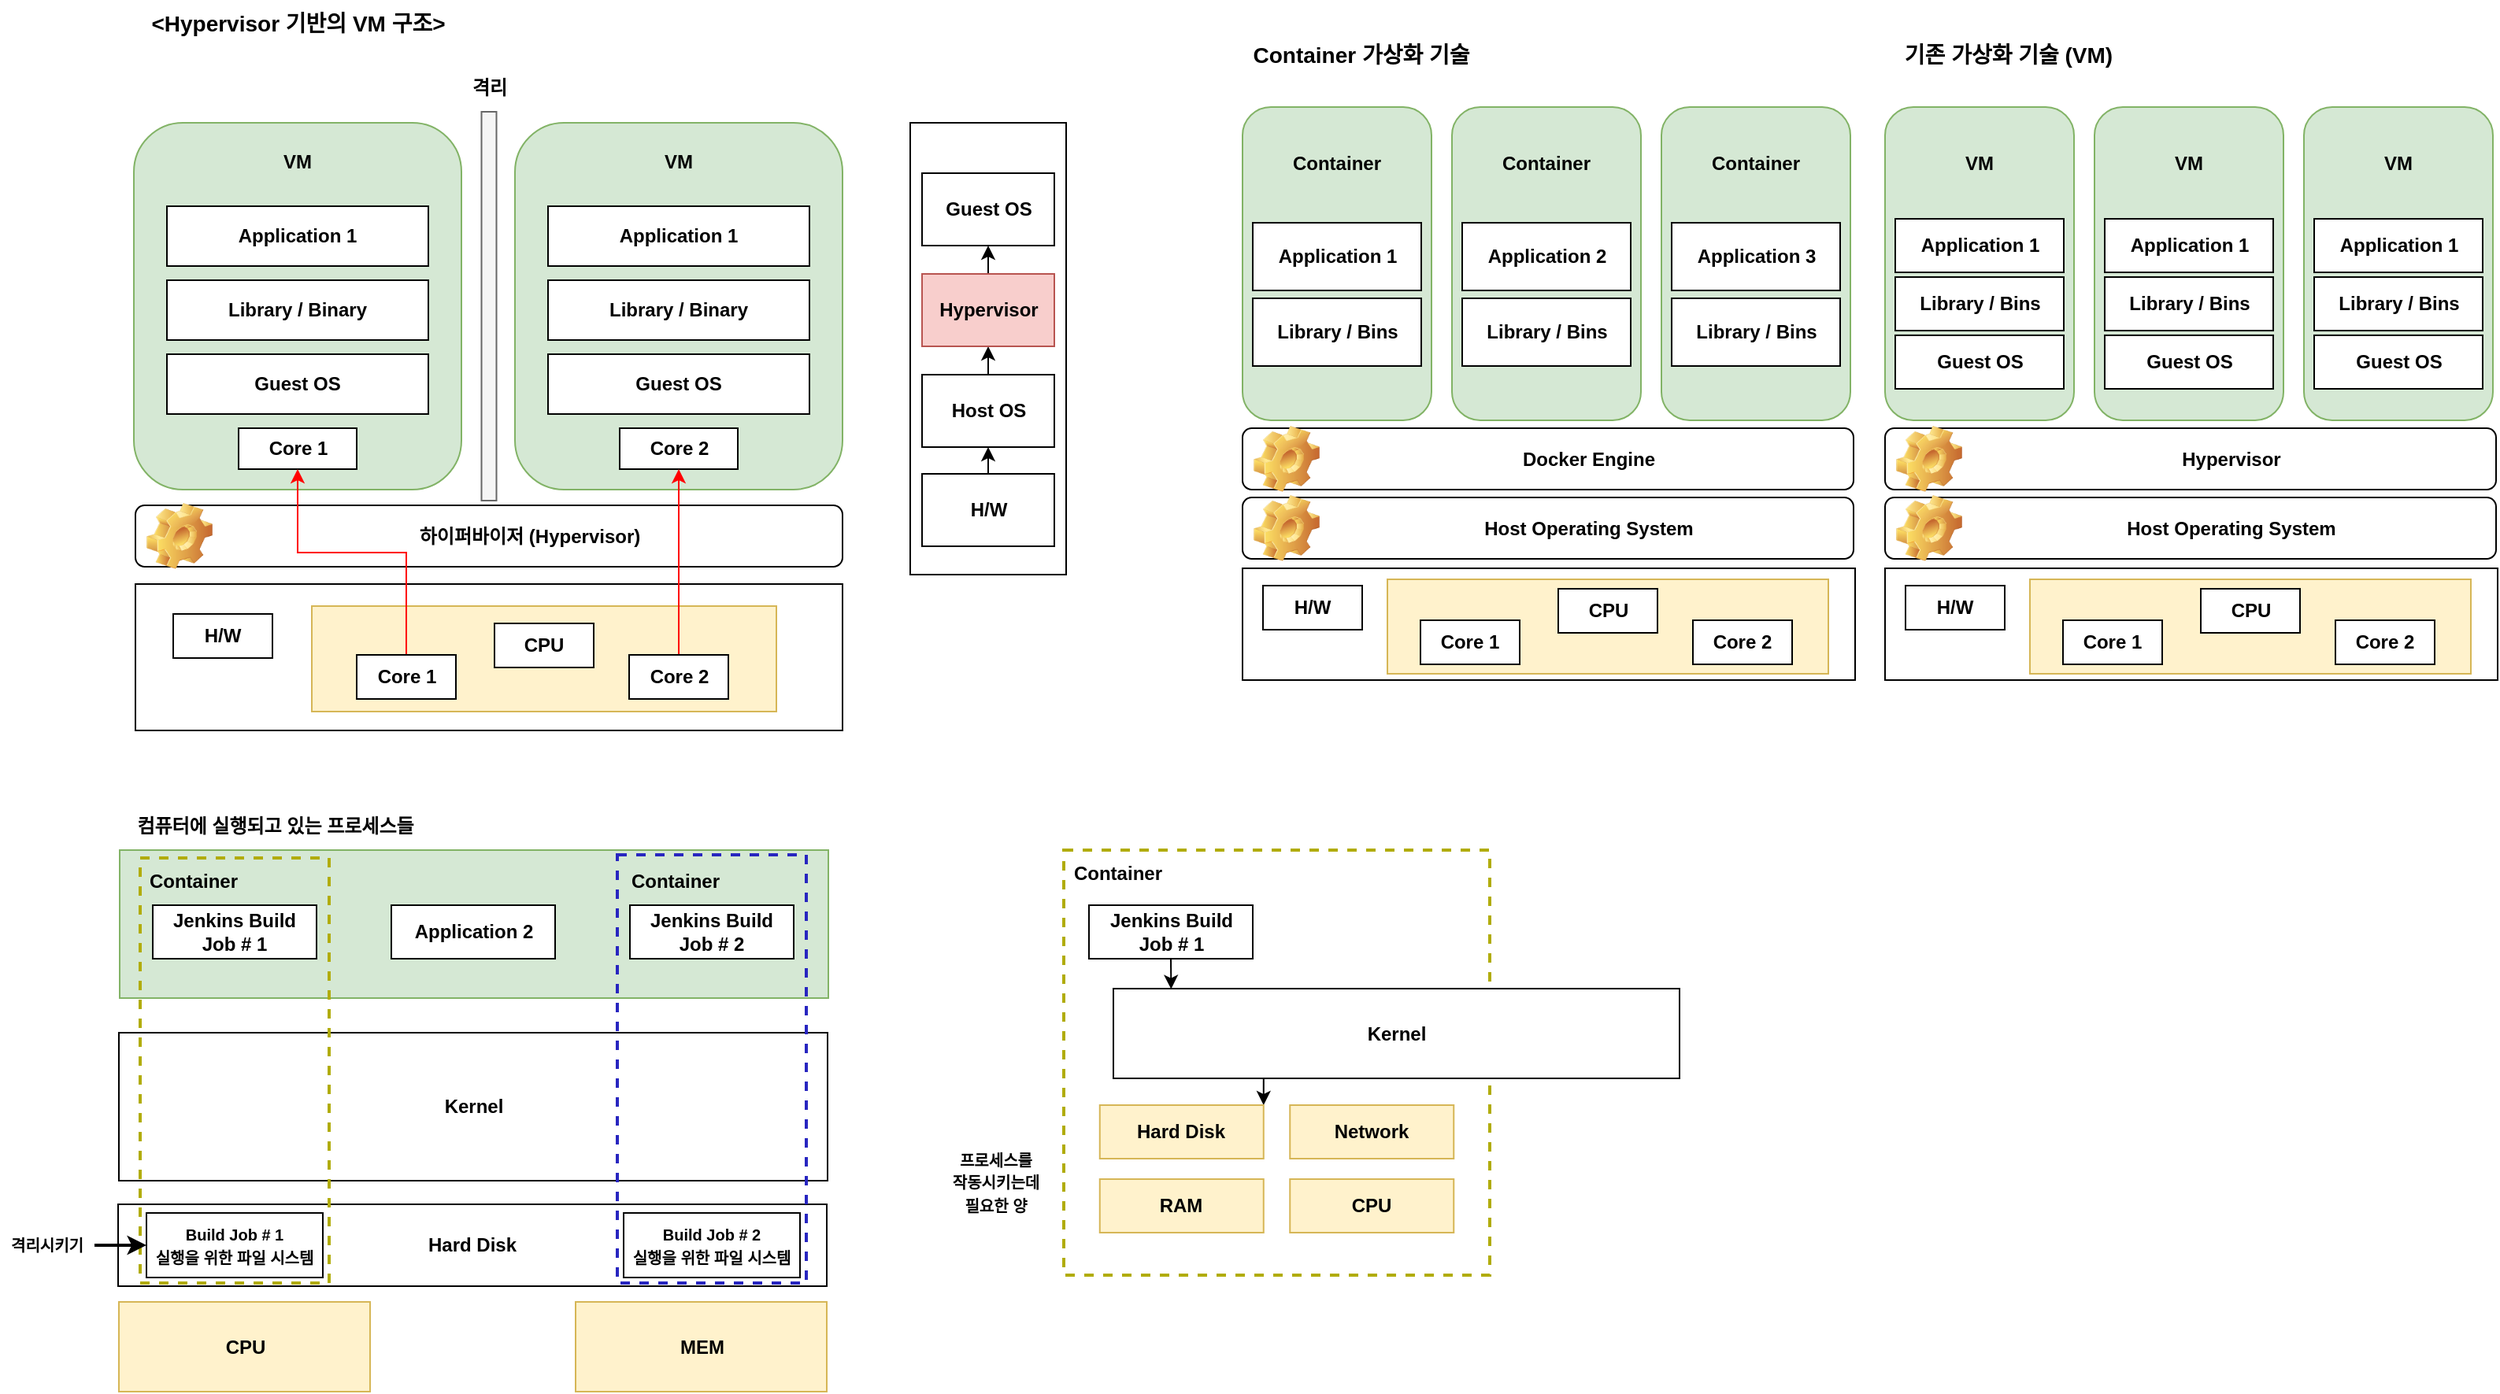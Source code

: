 <mxfile version="21.3.0" type="github" pages="5">
  <diagram name="페이지-1" id="b9hPvHxMqKQLV7_Slofh">
    <mxGraphModel dx="964" dy="634" grid="0" gridSize="10" guides="1" tooltips="1" connect="1" arrows="1" fold="1" page="1" pageScale="1" pageWidth="100000" pageHeight="20000" math="0" shadow="0">
      <root>
        <mxCell id="0" />
        <mxCell id="1" parent="0" />
        <mxCell id="9ESVD-fRmzv4yYBRUQVf-143" value="&lt;b&gt;Hard Disk&lt;/b&gt;" style="rounded=0;whiteSpace=wrap;html=1;" parent="1" vertex="1">
          <mxGeometry x="99" y="867" width="450" height="52" as="geometry" />
        </mxCell>
        <mxCell id="9ESVD-fRmzv4yYBRUQVf-142" value="&lt;b&gt;Kernel&lt;/b&gt;" style="rounded=0;whiteSpace=wrap;html=1;" parent="1" vertex="1">
          <mxGeometry x="99.5" y="758" width="450" height="94" as="geometry" />
        </mxCell>
        <mxCell id="9ESVD-fRmzv4yYBRUQVf-131" value="" style="rounded=0;whiteSpace=wrap;html=1;fillColor=#d5e8d4;strokeColor=#82b366;" parent="1" vertex="1">
          <mxGeometry x="100" y="642" width="450" height="94" as="geometry" />
        </mxCell>
        <mxCell id="9ESVD-fRmzv4yYBRUQVf-135" value="" style="rounded=0;whiteSpace=wrap;html=1;dashed=1;strokeColor=#b1ac0b;fillColor=none;strokeWidth=2;" parent="1" vertex="1">
          <mxGeometry x="113" y="647" width="120" height="270" as="geometry" />
        </mxCell>
        <mxCell id="9ESVD-fRmzv4yYBRUQVf-132" value="&lt;b&gt;컴퓨터에 실행되고 있는 프로세스들&lt;/b&gt;" style="text;html=1;strokeColor=none;fillColor=none;align=center;verticalAlign=middle;whiteSpace=wrap;rounded=0;" parent="1" vertex="1">
          <mxGeometry x="100" y="612" width="198" height="30" as="geometry" />
        </mxCell>
        <mxCell id="9ESVD-fRmzv4yYBRUQVf-133" value="&lt;b&gt;Container&lt;/b&gt;" style="text;html=1;strokeColor=none;fillColor=none;align=center;verticalAlign=middle;whiteSpace=wrap;rounded=0;" parent="1" vertex="1">
          <mxGeometry x="117" y="647" width="60" height="30" as="geometry" />
        </mxCell>
        <mxCell id="9ESVD-fRmzv4yYBRUQVf-137" value="&lt;b&gt;Jenkins Build Job # 1&lt;/b&gt;" style="rounded=0;whiteSpace=wrap;html=1;" parent="1" vertex="1">
          <mxGeometry x="121" y="677" width="104" height="34" as="geometry" />
        </mxCell>
        <mxCell id="9ESVD-fRmzv4yYBRUQVf-138" value="&lt;b&gt;Application 2&lt;/b&gt;" style="rounded=0;whiteSpace=wrap;html=1;" parent="1" vertex="1">
          <mxGeometry x="272.5" y="677" width="104" height="34" as="geometry" />
        </mxCell>
        <mxCell id="9ESVD-fRmzv4yYBRUQVf-139" value="&lt;b&gt;Jenkins Build Job # 2&lt;/b&gt;" style="rounded=0;whiteSpace=wrap;html=1;" parent="1" vertex="1">
          <mxGeometry x="424" y="677" width="104" height="34" as="geometry" />
        </mxCell>
        <mxCell id="9ESVD-fRmzv4yYBRUQVf-141" value="&lt;b&gt;Container&lt;/b&gt;" style="text;html=1;strokeColor=none;fillColor=none;align=center;verticalAlign=middle;whiteSpace=wrap;rounded=0;" parent="1" vertex="1">
          <mxGeometry x="422.5" y="647" width="60" height="30" as="geometry" />
        </mxCell>
        <mxCell id="9ESVD-fRmzv4yYBRUQVf-144" value="&lt;font style=&quot;font-size: 10px;&quot;&gt;&lt;b&gt;Build Job # 1 &lt;br&gt;실행을 위한 파일 시스템&lt;/b&gt;&lt;/font&gt;" style="rounded=0;whiteSpace=wrap;html=1;" parent="1" vertex="1">
          <mxGeometry x="117" y="872.5" width="112" height="41" as="geometry" />
        </mxCell>
        <mxCell id="9ESVD-fRmzv4yYBRUQVf-145" value="&lt;font style=&quot;font-size: 10px;&quot;&gt;&lt;b&gt;Build Job # 2&lt;br&gt;실행을 위한 파일 시스템&lt;/b&gt;&lt;/font&gt;" style="rounded=0;whiteSpace=wrap;html=1;" parent="1" vertex="1">
          <mxGeometry x="420" y="872.5" width="112" height="41" as="geometry" />
        </mxCell>
        <mxCell id="9ESVD-fRmzv4yYBRUQVf-146" value="&lt;b&gt;CPU&lt;/b&gt;" style="rounded=0;whiteSpace=wrap;html=1;fillColor=#fff2cc;strokeColor=#d6b656;" parent="1" vertex="1">
          <mxGeometry x="99.5" y="929" width="159.5" height="57" as="geometry" />
        </mxCell>
        <mxCell id="9ESVD-fRmzv4yYBRUQVf-147" value="&lt;b&gt;MEM&lt;/b&gt;" style="rounded=0;whiteSpace=wrap;html=1;fillColor=#fff2cc;strokeColor=#d6b656;" parent="1" vertex="1">
          <mxGeometry x="389.5" y="929" width="159.5" height="57" as="geometry" />
        </mxCell>
        <mxCell id="9ESVD-fRmzv4yYBRUQVf-148" value="" style="endArrow=classic;html=1;rounded=0;entryX=0;entryY=0.5;entryDx=0;entryDy=0;exitX=1;exitY=0.5;exitDx=0;exitDy=0;strokeWidth=2;" parent="1" source="9ESVD-fRmzv4yYBRUQVf-149" target="9ESVD-fRmzv4yYBRUQVf-144" edge="1">
          <mxGeometry width="50" height="50" relative="1" as="geometry">
            <mxPoint x="80" y="893" as="sourcePoint" />
            <mxPoint x="99" y="867" as="targetPoint" />
          </mxGeometry>
        </mxCell>
        <mxCell id="9ESVD-fRmzv4yYBRUQVf-149" value="&lt;font style=&quot;font-size: 10px;&quot;&gt;&lt;b&gt;격리시키기&lt;/b&gt;&lt;/font&gt;" style="text;html=1;strokeColor=none;fillColor=none;align=center;verticalAlign=middle;whiteSpace=wrap;rounded=0;" parent="1" vertex="1">
          <mxGeometry x="24" y="878" width="60" height="30" as="geometry" />
        </mxCell>
        <mxCell id="9ESVD-fRmzv4yYBRUQVf-140" value="" style="rounded=0;whiteSpace=wrap;html=1;dashed=1;strokeColor=#2826c0;fillColor=none;strokeWidth=2;" parent="1" vertex="1">
          <mxGeometry x="416" y="645" width="120" height="272" as="geometry" />
        </mxCell>
        <mxCell id="9ESVD-fRmzv4yYBRUQVf-150" value="" style="rounded=1;whiteSpace=wrap;html=1;fillColor=#d5e8d4;strokeColor=#82b366;" parent="1" vertex="1">
          <mxGeometry x="813" y="170" width="120" height="199" as="geometry" />
        </mxCell>
        <mxCell id="9ESVD-fRmzv4yYBRUQVf-151" value="" style="rounded=1;whiteSpace=wrap;html=1;fillColor=#d5e8d4;strokeColor=#82b366;" parent="1" vertex="1">
          <mxGeometry x="946" y="170" width="120" height="199" as="geometry" />
        </mxCell>
        <mxCell id="9ESVD-fRmzv4yYBRUQVf-152" value="" style="rounded=1;whiteSpace=wrap;html=1;fillColor=#d5e8d4;strokeColor=#82b366;" parent="1" vertex="1">
          <mxGeometry x="1079" y="170" width="120" height="199" as="geometry" />
        </mxCell>
        <mxCell id="9ESVD-fRmzv4yYBRUQVf-153" value="Application 1" style="rounded=0;whiteSpace=wrap;html=1;fontStyle=1" parent="1" vertex="1">
          <mxGeometry x="819.5" y="243.5" width="107" height="43" as="geometry" />
        </mxCell>
        <mxCell id="9ESVD-fRmzv4yYBRUQVf-154" value="Library / Bins" style="rounded=0;whiteSpace=wrap;html=1;fontStyle=1" parent="1" vertex="1">
          <mxGeometry x="819.5" y="291.5" width="107" height="43" as="geometry" />
        </mxCell>
        <mxCell id="9ESVD-fRmzv4yYBRUQVf-155" value="Application 2" style="rounded=0;whiteSpace=wrap;html=1;fontStyle=1" parent="1" vertex="1">
          <mxGeometry x="952.5" y="243.5" width="107" height="43" as="geometry" />
        </mxCell>
        <mxCell id="9ESVD-fRmzv4yYBRUQVf-156" value="Library / Bins" style="rounded=0;whiteSpace=wrap;html=1;fontStyle=1" parent="1" vertex="1">
          <mxGeometry x="952.5" y="291.5" width="107" height="43" as="geometry" />
        </mxCell>
        <mxCell id="9ESVD-fRmzv4yYBRUQVf-157" value="Application 3" style="rounded=0;whiteSpace=wrap;html=1;fontStyle=1" parent="1" vertex="1">
          <mxGeometry x="1085.5" y="243.5" width="107" height="43" as="geometry" />
        </mxCell>
        <mxCell id="9ESVD-fRmzv4yYBRUQVf-158" value="Library / Bins" style="rounded=0;whiteSpace=wrap;html=1;fontStyle=1" parent="1" vertex="1">
          <mxGeometry x="1085.5" y="291.5" width="107" height="43" as="geometry" />
        </mxCell>
        <mxCell id="9ESVD-fRmzv4yYBRUQVf-159" value="Container" style="text;html=1;strokeColor=none;fillColor=none;align=center;verticalAlign=middle;whiteSpace=wrap;rounded=0;fontStyle=1" parent="1" vertex="1">
          <mxGeometry x="843" y="191" width="60" height="30" as="geometry" />
        </mxCell>
        <mxCell id="9ESVD-fRmzv4yYBRUQVf-160" value="Container" style="text;html=1;strokeColor=none;fillColor=none;align=center;verticalAlign=middle;whiteSpace=wrap;rounded=0;fontStyle=1" parent="1" vertex="1">
          <mxGeometry x="976" y="191" width="60" height="30" as="geometry" />
        </mxCell>
        <mxCell id="9ESVD-fRmzv4yYBRUQVf-161" value="Container" style="text;html=1;strokeColor=none;fillColor=none;align=center;verticalAlign=middle;whiteSpace=wrap;rounded=0;fontStyle=1" parent="1" vertex="1">
          <mxGeometry x="1109" y="191" width="60" height="30" as="geometry" />
        </mxCell>
        <mxCell id="9ESVD-fRmzv4yYBRUQVf-162" value="Docker Engine" style="label;whiteSpace=wrap;html=1;image=img/clipart/Gear_128x128.png;align=center;" parent="1" vertex="1">
          <mxGeometry x="813" y="374" width="388" height="39" as="geometry" />
        </mxCell>
        <mxCell id="9ESVD-fRmzv4yYBRUQVf-163" value="Host Operating System" style="label;whiteSpace=wrap;html=1;image=img/clipart/Gear_128x128.png;align=center;" parent="1" vertex="1">
          <mxGeometry x="813" y="418" width="388" height="39" as="geometry" />
        </mxCell>
        <mxCell id="9ESVD-fRmzv4yYBRUQVf-164" value="" style="rounded=0;whiteSpace=wrap;html=1;" parent="1" vertex="1">
          <mxGeometry x="813" y="463" width="389" height="71" as="geometry" />
        </mxCell>
        <mxCell id="9ESVD-fRmzv4yYBRUQVf-165" value="" style="rounded=0;whiteSpace=wrap;html=1;fillColor=#fff2cc;strokeColor=#d6b656;" parent="1" vertex="1">
          <mxGeometry x="905" y="470" width="280" height="60" as="geometry" />
        </mxCell>
        <mxCell id="9ESVD-fRmzv4yYBRUQVf-166" value="&lt;b&gt;H/W&lt;/b&gt;" style="rounded=0;whiteSpace=wrap;html=1;" parent="1" vertex="1">
          <mxGeometry x="826" y="474" width="63" height="28" as="geometry" />
        </mxCell>
        <mxCell id="9ESVD-fRmzv4yYBRUQVf-167" value="&lt;b&gt;Core 1&lt;/b&gt;" style="rounded=0;whiteSpace=wrap;html=1;" parent="1" vertex="1">
          <mxGeometry x="926" y="496" width="63" height="28" as="geometry" />
        </mxCell>
        <mxCell id="9ESVD-fRmzv4yYBRUQVf-168" value="&lt;b&gt;Core 2&lt;/b&gt;" style="rounded=0;whiteSpace=wrap;html=1;" parent="1" vertex="1">
          <mxGeometry x="1099" y="496" width="63" height="28" as="geometry" />
        </mxCell>
        <mxCell id="9ESVD-fRmzv4yYBRUQVf-169" value="&lt;b&gt;CPU&lt;/b&gt;" style="rounded=0;whiteSpace=wrap;html=1;" parent="1" vertex="1">
          <mxGeometry x="1013.5" y="476" width="63" height="28" as="geometry" />
        </mxCell>
        <mxCell id="9ESVD-fRmzv4yYBRUQVf-170" value="" style="rounded=1;whiteSpace=wrap;html=1;fillColor=#d5e8d4;strokeColor=#82b366;" parent="1" vertex="1">
          <mxGeometry x="1221" y="170" width="120" height="199" as="geometry" />
        </mxCell>
        <mxCell id="9ESVD-fRmzv4yYBRUQVf-171" value="" style="rounded=1;whiteSpace=wrap;html=1;fillColor=#d5e8d4;strokeColor=#82b366;" parent="1" vertex="1">
          <mxGeometry x="1354" y="170" width="120" height="199" as="geometry" />
        </mxCell>
        <mxCell id="9ESVD-fRmzv4yYBRUQVf-172" value="" style="rounded=1;whiteSpace=wrap;html=1;fillColor=#d5e8d4;strokeColor=#82b366;" parent="1" vertex="1">
          <mxGeometry x="1487" y="170" width="120" height="199" as="geometry" />
        </mxCell>
        <mxCell id="9ESVD-fRmzv4yYBRUQVf-173" value="Application 1" style="rounded=0;whiteSpace=wrap;html=1;fontStyle=1" parent="1" vertex="1">
          <mxGeometry x="1227.5" y="241" width="107" height="34" as="geometry" />
        </mxCell>
        <mxCell id="9ESVD-fRmzv4yYBRUQVf-174" value="VM" style="text;html=1;strokeColor=none;fillColor=none;align=center;verticalAlign=middle;whiteSpace=wrap;rounded=0;fontStyle=1" parent="1" vertex="1">
          <mxGeometry x="1251" y="191" width="60" height="30" as="geometry" />
        </mxCell>
        <mxCell id="9ESVD-fRmzv4yYBRUQVf-175" value="VM" style="text;html=1;strokeColor=none;fillColor=none;align=center;verticalAlign=middle;whiteSpace=wrap;rounded=0;fontStyle=1" parent="1" vertex="1">
          <mxGeometry x="1384" y="191" width="60" height="30" as="geometry" />
        </mxCell>
        <mxCell id="9ESVD-fRmzv4yYBRUQVf-176" value="VM" style="text;html=1;strokeColor=none;fillColor=none;align=center;verticalAlign=middle;whiteSpace=wrap;rounded=0;fontStyle=1" parent="1" vertex="1">
          <mxGeometry x="1517" y="191" width="60" height="30" as="geometry" />
        </mxCell>
        <mxCell id="9ESVD-fRmzv4yYBRUQVf-177" value="Hypervisor" style="label;whiteSpace=wrap;html=1;image=img/clipart/Gear_128x128.png;align=center;" parent="1" vertex="1">
          <mxGeometry x="1221" y="374" width="388" height="39" as="geometry" />
        </mxCell>
        <mxCell id="9ESVD-fRmzv4yYBRUQVf-178" value="Host Operating System" style="label;whiteSpace=wrap;html=1;image=img/clipart/Gear_128x128.png;align=center;" parent="1" vertex="1">
          <mxGeometry x="1221" y="418" width="388" height="39" as="geometry" />
        </mxCell>
        <mxCell id="9ESVD-fRmzv4yYBRUQVf-179" value="" style="rounded=0;whiteSpace=wrap;html=1;" parent="1" vertex="1">
          <mxGeometry x="1221" y="463" width="389" height="71" as="geometry" />
        </mxCell>
        <mxCell id="9ESVD-fRmzv4yYBRUQVf-180" value="" style="rounded=0;whiteSpace=wrap;html=1;fillColor=#fff2cc;strokeColor=#d6b656;" parent="1" vertex="1">
          <mxGeometry x="1313" y="470" width="280" height="60" as="geometry" />
        </mxCell>
        <mxCell id="9ESVD-fRmzv4yYBRUQVf-181" value="&lt;b&gt;H/W&lt;/b&gt;" style="rounded=0;whiteSpace=wrap;html=1;" parent="1" vertex="1">
          <mxGeometry x="1234" y="474" width="63" height="28" as="geometry" />
        </mxCell>
        <mxCell id="9ESVD-fRmzv4yYBRUQVf-182" value="&lt;b&gt;Core 1&lt;/b&gt;" style="rounded=0;whiteSpace=wrap;html=1;" parent="1" vertex="1">
          <mxGeometry x="1334" y="496" width="63" height="28" as="geometry" />
        </mxCell>
        <mxCell id="9ESVD-fRmzv4yYBRUQVf-183" value="&lt;b&gt;Core 2&lt;/b&gt;" style="rounded=0;whiteSpace=wrap;html=1;" parent="1" vertex="1">
          <mxGeometry x="1507" y="496" width="63" height="28" as="geometry" />
        </mxCell>
        <mxCell id="9ESVD-fRmzv4yYBRUQVf-184" value="&lt;b&gt;CPU&lt;/b&gt;" style="rounded=0;whiteSpace=wrap;html=1;" parent="1" vertex="1">
          <mxGeometry x="1421.5" y="476" width="63" height="28" as="geometry" />
        </mxCell>
        <mxCell id="9ESVD-fRmzv4yYBRUQVf-185" value="Library / Bins" style="rounded=0;whiteSpace=wrap;html=1;fontStyle=1" parent="1" vertex="1">
          <mxGeometry x="1227.5" y="278" width="107" height="34" as="geometry" />
        </mxCell>
        <mxCell id="9ESVD-fRmzv4yYBRUQVf-186" value="Guest OS" style="rounded=0;whiteSpace=wrap;html=1;fontStyle=1" parent="1" vertex="1">
          <mxGeometry x="1227.5" y="315" width="107" height="34" as="geometry" />
        </mxCell>
        <mxCell id="9ESVD-fRmzv4yYBRUQVf-187" value="Application 1" style="rounded=0;whiteSpace=wrap;html=1;fontStyle=1" parent="1" vertex="1">
          <mxGeometry x="1360.5" y="241" width="107" height="34" as="geometry" />
        </mxCell>
        <mxCell id="9ESVD-fRmzv4yYBRUQVf-188" value="Library / Bins" style="rounded=0;whiteSpace=wrap;html=1;fontStyle=1" parent="1" vertex="1">
          <mxGeometry x="1360.5" y="278" width="107" height="34" as="geometry" />
        </mxCell>
        <mxCell id="9ESVD-fRmzv4yYBRUQVf-189" value="Guest OS" style="rounded=0;whiteSpace=wrap;html=1;fontStyle=1" parent="1" vertex="1">
          <mxGeometry x="1360.5" y="315" width="107" height="34" as="geometry" />
        </mxCell>
        <mxCell id="9ESVD-fRmzv4yYBRUQVf-190" value="Application 1" style="rounded=0;whiteSpace=wrap;html=1;fontStyle=1" parent="1" vertex="1">
          <mxGeometry x="1493.5" y="241" width="107" height="34" as="geometry" />
        </mxCell>
        <mxCell id="9ESVD-fRmzv4yYBRUQVf-191" value="Library / Bins" style="rounded=0;whiteSpace=wrap;html=1;fontStyle=1" parent="1" vertex="1">
          <mxGeometry x="1493.5" y="278" width="107" height="34" as="geometry" />
        </mxCell>
        <mxCell id="9ESVD-fRmzv4yYBRUQVf-192" value="Guest OS" style="rounded=0;whiteSpace=wrap;html=1;fontStyle=1" parent="1" vertex="1">
          <mxGeometry x="1493.5" y="315" width="107" height="34" as="geometry" />
        </mxCell>
        <mxCell id="9ESVD-fRmzv4yYBRUQVf-193" value="&lt;span style=&quot;font-size: 14px;&quot;&gt;&lt;b&gt;Container 가상화 기술&lt;/b&gt;&lt;/span&gt;" style="text;html=1;strokeColor=none;fillColor=none;align=center;verticalAlign=middle;whiteSpace=wrap;rounded=0;" parent="1" vertex="1">
          <mxGeometry x="758" y="122" width="260.5" height="30" as="geometry" />
        </mxCell>
        <mxCell id="9ESVD-fRmzv4yYBRUQVf-194" value="&lt;span style=&quot;font-size: 14px;&quot;&gt;&lt;b&gt;기존 가상화 기술 (VM)&lt;/b&gt;&lt;/span&gt;" style="text;html=1;strokeColor=none;fillColor=none;align=center;verticalAlign=middle;whiteSpace=wrap;rounded=0;" parent="1" vertex="1">
          <mxGeometry x="1169" y="122" width="260.5" height="30" as="geometry" />
        </mxCell>
        <mxCell id="9ESVD-fRmzv4yYBRUQVf-195" style="edgeStyle=orthogonalEdgeStyle;rounded=0;orthogonalLoop=1;jettySize=auto;html=1;exitX=0.5;exitY=1;exitDx=0;exitDy=0;fillColor=#d5e8d4;strokeColor=#82b366;" parent="1" source="9ESVD-fRmzv4yYBRUQVf-150" target="9ESVD-fRmzv4yYBRUQVf-150" edge="1">
          <mxGeometry relative="1" as="geometry" />
        </mxCell>
        <mxCell id="9ESVD-fRmzv4yYBRUQVf-196" value="" style="rounded=0;whiteSpace=wrap;html=1;" parent="1" vertex="1">
          <mxGeometry x="110" y="473" width="449" height="93" as="geometry" />
        </mxCell>
        <mxCell id="9ESVD-fRmzv4yYBRUQVf-197" value="" style="rounded=1;whiteSpace=wrap;html=1;fillColor=#d5e8d4;strokeColor=#82b366;" parent="1" vertex="1">
          <mxGeometry x="109" y="180" width="208" height="233" as="geometry" />
        </mxCell>
        <mxCell id="9ESVD-fRmzv4yYBRUQVf-198" value="&lt;b&gt;Application 1&lt;/b&gt;" style="rounded=0;whiteSpace=wrap;html=1;" parent="1" vertex="1">
          <mxGeometry x="130" y="233" width="166" height="38" as="geometry" />
        </mxCell>
        <mxCell id="9ESVD-fRmzv4yYBRUQVf-199" value="&lt;b&gt;Library / Binary&lt;/b&gt;" style="rounded=0;whiteSpace=wrap;html=1;" parent="1" vertex="1">
          <mxGeometry x="130" y="280" width="166" height="38" as="geometry" />
        </mxCell>
        <mxCell id="9ESVD-fRmzv4yYBRUQVf-200" value="&lt;b&gt;Guest OS&lt;/b&gt;" style="rounded=0;whiteSpace=wrap;html=1;" parent="1" vertex="1">
          <mxGeometry x="130" y="327" width="166" height="38" as="geometry" />
        </mxCell>
        <mxCell id="9ESVD-fRmzv4yYBRUQVf-201" value="&lt;b&gt;Core 1&lt;/b&gt;" style="rounded=0;whiteSpace=wrap;html=1;" parent="1" vertex="1">
          <mxGeometry x="175.5" y="374" width="75" height="26" as="geometry" />
        </mxCell>
        <mxCell id="9ESVD-fRmzv4yYBRUQVf-202" value="" style="rounded=1;whiteSpace=wrap;html=1;fillColor=#d5e8d4;strokeColor=#82b366;" parent="1" vertex="1">
          <mxGeometry x="351" y="180" width="208" height="233" as="geometry" />
        </mxCell>
        <mxCell id="9ESVD-fRmzv4yYBRUQVf-203" value="&lt;b&gt;Application 1&lt;/b&gt;" style="rounded=0;whiteSpace=wrap;html=1;" parent="1" vertex="1">
          <mxGeometry x="372" y="233" width="166" height="38" as="geometry" />
        </mxCell>
        <mxCell id="9ESVD-fRmzv4yYBRUQVf-204" value="&lt;b&gt;Library / Binary&lt;/b&gt;" style="rounded=0;whiteSpace=wrap;html=1;" parent="1" vertex="1">
          <mxGeometry x="372" y="280" width="166" height="38" as="geometry" />
        </mxCell>
        <mxCell id="9ESVD-fRmzv4yYBRUQVf-205" value="&lt;b&gt;Guest OS&lt;/b&gt;" style="rounded=0;whiteSpace=wrap;html=1;" parent="1" vertex="1">
          <mxGeometry x="372" y="327" width="166" height="38" as="geometry" />
        </mxCell>
        <mxCell id="9ESVD-fRmzv4yYBRUQVf-206" value="&lt;b&gt;Core 2&lt;/b&gt;" style="rounded=0;whiteSpace=wrap;html=1;" parent="1" vertex="1">
          <mxGeometry x="417.5" y="374" width="75" height="26" as="geometry" />
        </mxCell>
        <mxCell id="9ESVD-fRmzv4yYBRUQVf-207" value="&lt;b&gt;VM&lt;/b&gt;" style="text;html=1;strokeColor=none;fillColor=none;align=center;verticalAlign=middle;whiteSpace=wrap;rounded=0;" parent="1" vertex="1">
          <mxGeometry x="183" y="190" width="60" height="30" as="geometry" />
        </mxCell>
        <mxCell id="9ESVD-fRmzv4yYBRUQVf-208" value="&lt;b&gt;VM&lt;/b&gt;" style="text;html=1;strokeColor=none;fillColor=none;align=center;verticalAlign=middle;whiteSpace=wrap;rounded=0;" parent="1" vertex="1">
          <mxGeometry x="425" y="190" width="60" height="30" as="geometry" />
        </mxCell>
        <mxCell id="9ESVD-fRmzv4yYBRUQVf-209" value="하이퍼바이저 (Hypervisor)" style="label;whiteSpace=wrap;html=1;image=img/clipart/Gear_128x128.png;align=center;" parent="1" vertex="1">
          <mxGeometry x="110" y="423" width="449" height="39" as="geometry" />
        </mxCell>
        <mxCell id="9ESVD-fRmzv4yYBRUQVf-210" value="" style="rounded=0;whiteSpace=wrap;html=1;fillColor=#fff2cc;strokeColor=#d6b656;" parent="1" vertex="1">
          <mxGeometry x="222" y="487" width="295" height="67" as="geometry" />
        </mxCell>
        <mxCell id="9ESVD-fRmzv4yYBRUQVf-211" value="" style="rounded=0;whiteSpace=wrap;html=1;fillColor=#f5f5f5;fontColor=#333333;strokeColor=#666666;" parent="1" vertex="1">
          <mxGeometry x="329.75" y="173" width="9.5" height="247" as="geometry" />
        </mxCell>
        <mxCell id="9ESVD-fRmzv4yYBRUQVf-212" value="&lt;b&gt;H/W&lt;/b&gt;" style="rounded=0;whiteSpace=wrap;html=1;" parent="1" vertex="1">
          <mxGeometry x="134" y="492" width="63" height="28" as="geometry" />
        </mxCell>
        <mxCell id="9ESVD-fRmzv4yYBRUQVf-213" style="edgeStyle=orthogonalEdgeStyle;rounded=0;orthogonalLoop=1;jettySize=auto;html=1;exitX=0.5;exitY=0;exitDx=0;exitDy=0;entryX=0.5;entryY=1;entryDx=0;entryDy=0;strokeColor=#ff0000;" parent="1" source="9ESVD-fRmzv4yYBRUQVf-214" target="9ESVD-fRmzv4yYBRUQVf-201" edge="1">
          <mxGeometry relative="1" as="geometry">
            <Array as="points">
              <mxPoint x="282" y="453" />
              <mxPoint x="213" y="453" />
            </Array>
          </mxGeometry>
        </mxCell>
        <mxCell id="9ESVD-fRmzv4yYBRUQVf-214" value="&lt;b&gt;Core 1&lt;/b&gt;" style="rounded=0;whiteSpace=wrap;html=1;" parent="1" vertex="1">
          <mxGeometry x="250.5" y="518" width="63" height="28" as="geometry" />
        </mxCell>
        <mxCell id="9ESVD-fRmzv4yYBRUQVf-215" style="edgeStyle=orthogonalEdgeStyle;rounded=0;orthogonalLoop=1;jettySize=auto;html=1;exitX=0.5;exitY=0;exitDx=0;exitDy=0;entryX=0.5;entryY=1;entryDx=0;entryDy=0;strokeColor=#ff0000;" parent="1" source="9ESVD-fRmzv4yYBRUQVf-216" target="9ESVD-fRmzv4yYBRUQVf-206" edge="1">
          <mxGeometry relative="1" as="geometry" />
        </mxCell>
        <mxCell id="9ESVD-fRmzv4yYBRUQVf-216" value="&lt;b&gt;Core 2&lt;/b&gt;" style="rounded=0;whiteSpace=wrap;html=1;" parent="1" vertex="1">
          <mxGeometry x="423.5" y="518" width="63" height="28" as="geometry" />
        </mxCell>
        <mxCell id="9ESVD-fRmzv4yYBRUQVf-217" value="&lt;b&gt;CPU&lt;/b&gt;" style="rounded=0;whiteSpace=wrap;html=1;" parent="1" vertex="1">
          <mxGeometry x="338" y="498" width="63" height="28" as="geometry" />
        </mxCell>
        <mxCell id="9ESVD-fRmzv4yYBRUQVf-218" value="&lt;b&gt;격리&lt;/b&gt;" style="text;html=1;strokeColor=none;fillColor=none;align=center;verticalAlign=middle;whiteSpace=wrap;rounded=0;" parent="1" vertex="1">
          <mxGeometry x="304.5" y="143" width="60" height="30" as="geometry" />
        </mxCell>
        <mxCell id="9ESVD-fRmzv4yYBRUQVf-219" value="&lt;b&gt;&lt;font style=&quot;font-size: 14px;&quot;&gt;&amp;lt;Hypervisor 기반의 VM 구조&amp;gt;&lt;/font&gt;&lt;/b&gt;" style="text;html=1;strokeColor=none;fillColor=none;align=center;verticalAlign=middle;whiteSpace=wrap;rounded=0;" parent="1" vertex="1">
          <mxGeometry x="82.75" y="102" width="260.5" height="30" as="geometry" />
        </mxCell>
        <mxCell id="9ESVD-fRmzv4yYBRUQVf-220" value="" style="rounded=0;whiteSpace=wrap;html=1;" parent="1" vertex="1">
          <mxGeometry x="602" y="180" width="99" height="287" as="geometry" />
        </mxCell>
        <mxCell id="9ESVD-fRmzv4yYBRUQVf-221" style="edgeStyle=orthogonalEdgeStyle;rounded=0;orthogonalLoop=1;jettySize=auto;html=1;exitX=0.5;exitY=0;exitDx=0;exitDy=0;entryX=0.5;entryY=1;entryDx=0;entryDy=0;" parent="1" source="9ESVD-fRmzv4yYBRUQVf-222" target="9ESVD-fRmzv4yYBRUQVf-224" edge="1">
          <mxGeometry relative="1" as="geometry" />
        </mxCell>
        <mxCell id="9ESVD-fRmzv4yYBRUQVf-222" value="&lt;b&gt;H/W&lt;/b&gt;" style="rounded=0;whiteSpace=wrap;html=1;" parent="1" vertex="1">
          <mxGeometry x="609.5" y="403" width="84" height="46" as="geometry" />
        </mxCell>
        <mxCell id="9ESVD-fRmzv4yYBRUQVf-223" style="edgeStyle=orthogonalEdgeStyle;rounded=0;orthogonalLoop=1;jettySize=auto;html=1;exitX=0.5;exitY=0;exitDx=0;exitDy=0;entryX=0.5;entryY=1;entryDx=0;entryDy=0;" parent="1" source="9ESVD-fRmzv4yYBRUQVf-224" target="9ESVD-fRmzv4yYBRUQVf-226" edge="1">
          <mxGeometry relative="1" as="geometry" />
        </mxCell>
        <mxCell id="9ESVD-fRmzv4yYBRUQVf-224" value="&lt;b&gt;Host OS&lt;/b&gt;" style="rounded=0;whiteSpace=wrap;html=1;" parent="1" vertex="1">
          <mxGeometry x="609.5" y="340" width="84" height="46" as="geometry" />
        </mxCell>
        <mxCell id="9ESVD-fRmzv4yYBRUQVf-225" style="edgeStyle=orthogonalEdgeStyle;rounded=0;orthogonalLoop=1;jettySize=auto;html=1;exitX=0.5;exitY=0;exitDx=0;exitDy=0;entryX=0.5;entryY=1;entryDx=0;entryDy=0;" parent="1" source="9ESVD-fRmzv4yYBRUQVf-226" target="9ESVD-fRmzv4yYBRUQVf-227" edge="1">
          <mxGeometry relative="1" as="geometry" />
        </mxCell>
        <mxCell id="9ESVD-fRmzv4yYBRUQVf-226" value="&lt;b&gt;Hypervisor&lt;/b&gt;" style="rounded=0;whiteSpace=wrap;html=1;fillColor=#f8cecc;strokeColor=#b85450;" parent="1" vertex="1">
          <mxGeometry x="609.5" y="276" width="84" height="46" as="geometry" />
        </mxCell>
        <mxCell id="9ESVD-fRmzv4yYBRUQVf-227" value="&lt;b&gt;Guest OS&lt;/b&gt;" style="rounded=0;whiteSpace=wrap;html=1;" parent="1" vertex="1">
          <mxGeometry x="609.5" y="212" width="84" height="46" as="geometry" />
        </mxCell>
        <mxCell id="9ESVD-fRmzv4yYBRUQVf-229" value="" style="rounded=0;whiteSpace=wrap;html=1;dashed=1;strokeColor=#b1ac0b;fillColor=none;strokeWidth=2;" parent="1" vertex="1">
          <mxGeometry x="699.5" y="642" width="270.5" height="270" as="geometry" />
        </mxCell>
        <mxCell id="9ESVD-fRmzv4yYBRUQVf-230" value="&lt;b&gt;Container&lt;/b&gt;" style="text;html=1;strokeColor=none;fillColor=none;align=center;verticalAlign=middle;whiteSpace=wrap;rounded=0;" parent="1" vertex="1">
          <mxGeometry x="703.5" y="642" width="60" height="30" as="geometry" />
        </mxCell>
        <mxCell id="9ESVD-fRmzv4yYBRUQVf-233" style="edgeStyle=orthogonalEdgeStyle;rounded=0;orthogonalLoop=1;jettySize=auto;html=1;exitX=0.5;exitY=1;exitDx=0;exitDy=0;entryX=0.102;entryY=0.005;entryDx=0;entryDy=0;entryPerimeter=0;" parent="1" source="9ESVD-fRmzv4yYBRUQVf-231" target="9ESVD-fRmzv4yYBRUQVf-232" edge="1">
          <mxGeometry relative="1" as="geometry">
            <mxPoint x="767" y="723" as="targetPoint" />
          </mxGeometry>
        </mxCell>
        <mxCell id="9ESVD-fRmzv4yYBRUQVf-231" value="&lt;b&gt;Jenkins Build Job # 1&lt;/b&gt;" style="rounded=0;whiteSpace=wrap;html=1;" parent="1" vertex="1">
          <mxGeometry x="715.5" y="677" width="104" height="34" as="geometry" />
        </mxCell>
        <mxCell id="9ESVD-fRmzv4yYBRUQVf-238" style="edgeStyle=orthogonalEdgeStyle;rounded=0;orthogonalLoop=1;jettySize=auto;html=1;exitX=0.25;exitY=1;exitDx=0;exitDy=0;entryX=1;entryY=0;entryDx=0;entryDy=0;" parent="1" source="9ESVD-fRmzv4yYBRUQVf-232" target="9ESVD-fRmzv4yYBRUQVf-234" edge="1">
          <mxGeometry relative="1" as="geometry">
            <Array as="points">
              <mxPoint x="826" y="787" />
            </Array>
          </mxGeometry>
        </mxCell>
        <mxCell id="9ESVD-fRmzv4yYBRUQVf-232" value="&lt;b&gt;Kernel&lt;/b&gt;" style="rounded=0;whiteSpace=wrap;html=1;" parent="1" vertex="1">
          <mxGeometry x="731" y="730" width="359.5" height="57" as="geometry" />
        </mxCell>
        <mxCell id="9ESVD-fRmzv4yYBRUQVf-234" value="&lt;b&gt;Hard Disk&lt;/b&gt;" style="rounded=0;whiteSpace=wrap;html=1;align=center;fillColor=#fff2cc;strokeColor=#d6b656;" parent="1" vertex="1">
          <mxGeometry x="722.38" y="804" width="104" height="34" as="geometry" />
        </mxCell>
        <mxCell id="9ESVD-fRmzv4yYBRUQVf-235" value="&lt;b&gt;RAM&lt;/b&gt;" style="rounded=0;whiteSpace=wrap;html=1;fillColor=#fff2cc;strokeColor=#d6b656;" parent="1" vertex="1">
          <mxGeometry x="722.38" y="851" width="104" height="34" as="geometry" />
        </mxCell>
        <mxCell id="9ESVD-fRmzv4yYBRUQVf-236" value="&lt;b&gt;Network&lt;/b&gt;" style="rounded=0;whiteSpace=wrap;html=1;fillColor=#fff2cc;strokeColor=#d6b656;" parent="1" vertex="1">
          <mxGeometry x="843.13" y="804" width="104" height="34" as="geometry" />
        </mxCell>
        <mxCell id="9ESVD-fRmzv4yYBRUQVf-237" value="&lt;b&gt;CPU&lt;/b&gt;" style="rounded=0;whiteSpace=wrap;html=1;fillColor=#fff2cc;strokeColor=#d6b656;" parent="1" vertex="1">
          <mxGeometry x="843.13" y="851" width="104" height="34" as="geometry" />
        </mxCell>
        <mxCell id="9ESVD-fRmzv4yYBRUQVf-239" value="&lt;b&gt;&lt;font style=&quot;font-size: 10px;&quot;&gt;프로세스를 &lt;br&gt;작동시키는데 &lt;br&gt;필요한 양&lt;/font&gt;&lt;/b&gt;" style="text;html=1;strokeColor=none;fillColor=none;align=center;verticalAlign=middle;whiteSpace=wrap;rounded=0;" parent="1" vertex="1">
          <mxGeometry x="618.5" y="830" width="75" height="45" as="geometry" />
        </mxCell>
      </root>
    </mxGraphModel>
  </diagram>
  <diagram id="AwSCr8M0C2MQiUuKVknJ" name="페이지-2">
    <mxGraphModel dx="1276" dy="528" grid="0" gridSize="10" guides="1" tooltips="1" connect="1" arrows="1" fold="1" page="1" pageScale="1" pageWidth="100000" pageHeight="20000" math="0" shadow="0">
      <root>
        <mxCell id="0" />
        <mxCell id="1" parent="0" />
        <mxCell id="eE-mllKkFK49GUV3Y8f1-4" style="edgeStyle=orthogonalEdgeStyle;rounded=0;orthogonalLoop=1;jettySize=auto;html=1;entryX=0;entryY=0.5;entryDx=0;entryDy=0;" edge="1" parent="1" source="eE-mllKkFK49GUV3Y8f1-1" target="eE-mllKkFK49GUV3Y8f1-2">
          <mxGeometry relative="1" as="geometry" />
        </mxCell>
        <mxCell id="eE-mllKkFK49GUV3Y8f1-5" style="edgeStyle=orthogonalEdgeStyle;rounded=0;orthogonalLoop=1;jettySize=auto;html=1;exitX=1;exitY=0.5;exitDx=0;exitDy=0;entryX=0;entryY=0.5;entryDx=0;entryDy=0;" edge="1" parent="1" source="eE-mllKkFK49GUV3Y8f1-1" target="eE-mllKkFK49GUV3Y8f1-3">
          <mxGeometry relative="1" as="geometry" />
        </mxCell>
        <mxCell id="eE-mllKkFK49GUV3Y8f1-1" value="&lt;b&gt;Hypervisor&lt;/b&gt;" style="rounded=0;whiteSpace=wrap;html=1;" vertex="1" parent="1">
          <mxGeometry x="295" y="248" width="94" height="42" as="geometry" />
        </mxCell>
        <mxCell id="eE-mllKkFK49GUV3Y8f1-11" style="edgeStyle=orthogonalEdgeStyle;rounded=0;orthogonalLoop=1;jettySize=auto;html=1;exitX=1;exitY=0.5;exitDx=0;exitDy=0;entryX=0.035;entryY=0.625;entryDx=0;entryDy=0;entryPerimeter=0;" edge="1" parent="1" source="eE-mllKkFK49GUV3Y8f1-2" target="eE-mllKkFK49GUV3Y8f1-6">
          <mxGeometry relative="1" as="geometry" />
        </mxCell>
        <mxCell id="eE-mllKkFK49GUV3Y8f1-2" value="&lt;b&gt;Native&lt;br&gt;Hypervisor&lt;/b&gt;" style="rounded=0;whiteSpace=wrap;html=1;" vertex="1" parent="1">
          <mxGeometry x="446" y="181" width="94" height="42" as="geometry" />
        </mxCell>
        <mxCell id="eE-mllKkFK49GUV3Y8f1-17" style="edgeStyle=orthogonalEdgeStyle;rounded=0;orthogonalLoop=1;jettySize=auto;html=1;exitX=1;exitY=0.5;exitDx=0;exitDy=0;" edge="1" parent="1" source="eE-mllKkFK49GUV3Y8f1-3" target="eE-mllKkFK49GUV3Y8f1-12">
          <mxGeometry relative="1" as="geometry" />
        </mxCell>
        <mxCell id="eE-mllKkFK49GUV3Y8f1-3" value="&lt;b&gt;Host 형&lt;br&gt;Hypervisor&lt;/b&gt;" style="rounded=0;whiteSpace=wrap;html=1;" vertex="1" parent="1">
          <mxGeometry x="446" y="336" width="94" height="42" as="geometry" />
        </mxCell>
        <mxCell id="eE-mllKkFK49GUV3Y8f1-6" value="" style="rounded=0;whiteSpace=wrap;html=1;" vertex="1" parent="1">
          <mxGeometry x="602" y="121" width="85" height="130" as="geometry" />
        </mxCell>
        <mxCell id="eE-mllKkFK49GUV3Y8f1-7" value="&lt;b&gt;OS&lt;br&gt;&lt;/b&gt;" style="rounded=0;whiteSpace=wrap;html=1;" vertex="1" parent="1">
          <mxGeometry x="608" y="133.5" width="73" height="29" as="geometry" />
        </mxCell>
        <mxCell id="eE-mllKkFK49GUV3Y8f1-22" style="edgeStyle=orthogonalEdgeStyle;rounded=0;orthogonalLoop=1;jettySize=auto;html=1;exitX=0.5;exitY=0;exitDx=0;exitDy=0;entryX=0.5;entryY=1;entryDx=0;entryDy=0;" edge="1" parent="1" source="eE-mllKkFK49GUV3Y8f1-8" target="eE-mllKkFK49GUV3Y8f1-7">
          <mxGeometry relative="1" as="geometry" />
        </mxCell>
        <mxCell id="eE-mllKkFK49GUV3Y8f1-8" value="&lt;b&gt;Hypervisor&lt;br&gt;&lt;/b&gt;" style="rounded=0;whiteSpace=wrap;html=1;fillColor=#f8cecc;strokeColor=#b85450;" vertex="1" parent="1">
          <mxGeometry x="608" y="171.5" width="73" height="29" as="geometry" />
        </mxCell>
        <mxCell id="eE-mllKkFK49GUV3Y8f1-21" style="edgeStyle=orthogonalEdgeStyle;rounded=0;orthogonalLoop=1;jettySize=auto;html=1;exitX=0.5;exitY=0;exitDx=0;exitDy=0;entryX=0.5;entryY=1;entryDx=0;entryDy=0;" edge="1" parent="1" source="eE-mllKkFK49GUV3Y8f1-9" target="eE-mllKkFK49GUV3Y8f1-8">
          <mxGeometry relative="1" as="geometry" />
        </mxCell>
        <mxCell id="eE-mllKkFK49GUV3Y8f1-9" value="&lt;b&gt;H/W&lt;br&gt;&lt;/b&gt;" style="rounded=0;whiteSpace=wrap;html=1;" vertex="1" parent="1">
          <mxGeometry x="608" y="209.5" width="73" height="29" as="geometry" />
        </mxCell>
        <mxCell id="eE-mllKkFK49GUV3Y8f1-12" value="" style="rounded=0;whiteSpace=wrap;html=1;" vertex="1" parent="1">
          <mxGeometry x="602" y="275" width="85" height="163" as="geometry" />
        </mxCell>
        <mxCell id="eE-mllKkFK49GUV3Y8f1-13" value="&lt;b&gt;Guest OS&lt;br&gt;&lt;/b&gt;" style="rounded=0;whiteSpace=wrap;html=1;" vertex="1" parent="1">
          <mxGeometry x="608" y="287.5" width="73" height="29" as="geometry" />
        </mxCell>
        <mxCell id="eE-mllKkFK49GUV3Y8f1-20" style="edgeStyle=orthogonalEdgeStyle;rounded=0;orthogonalLoop=1;jettySize=auto;html=1;exitX=0.5;exitY=0;exitDx=0;exitDy=0;entryX=0.5;entryY=1;entryDx=0;entryDy=0;" edge="1" parent="1" source="eE-mllKkFK49GUV3Y8f1-14" target="eE-mllKkFK49GUV3Y8f1-13">
          <mxGeometry relative="1" as="geometry" />
        </mxCell>
        <mxCell id="eE-mllKkFK49GUV3Y8f1-14" value="&lt;b&gt;Hypervisor&lt;br&gt;&lt;/b&gt;" style="rounded=0;whiteSpace=wrap;html=1;fillColor=#f8cecc;strokeColor=#b85450;" vertex="1" parent="1">
          <mxGeometry x="608" y="325.5" width="73" height="29" as="geometry" />
        </mxCell>
        <mxCell id="eE-mllKkFK49GUV3Y8f1-19" style="edgeStyle=orthogonalEdgeStyle;rounded=0;orthogonalLoop=1;jettySize=auto;html=1;exitX=0.5;exitY=0;exitDx=0;exitDy=0;entryX=0.5;entryY=1;entryDx=0;entryDy=0;" edge="1" parent="1" source="eE-mllKkFK49GUV3Y8f1-15" target="eE-mllKkFK49GUV3Y8f1-14">
          <mxGeometry relative="1" as="geometry" />
        </mxCell>
        <mxCell id="eE-mllKkFK49GUV3Y8f1-15" value="&lt;b&gt;Host OS&lt;br&gt;&lt;/b&gt;" style="rounded=0;whiteSpace=wrap;html=1;" vertex="1" parent="1">
          <mxGeometry x="608" y="363.5" width="73" height="29" as="geometry" />
        </mxCell>
        <mxCell id="eE-mllKkFK49GUV3Y8f1-18" style="edgeStyle=orthogonalEdgeStyle;rounded=0;orthogonalLoop=1;jettySize=auto;html=1;exitX=0.5;exitY=0;exitDx=0;exitDy=0;entryX=0.5;entryY=1;entryDx=0;entryDy=0;" edge="1" parent="1" source="eE-mllKkFK49GUV3Y8f1-16" target="eE-mllKkFK49GUV3Y8f1-15">
          <mxGeometry relative="1" as="geometry" />
        </mxCell>
        <mxCell id="eE-mllKkFK49GUV3Y8f1-16" value="&lt;b&gt;H/W&lt;br&gt;&lt;/b&gt;" style="rounded=0;whiteSpace=wrap;html=1;" vertex="1" parent="1">
          <mxGeometry x="608" y="402" width="73" height="29" as="geometry" />
        </mxCell>
        <mxCell id="VVoODMFqniIFAcgEM57w-1" value="" style="rounded=0;whiteSpace=wrap;html=1;dashed=1;strokeColor=#b1ac0b;fillColor=none;strokeWidth=2;" vertex="1" parent="1">
          <mxGeometry x="440" y="269" width="260" height="179" as="geometry" />
        </mxCell>
      </root>
    </mxGraphModel>
  </diagram>
  <diagram id="CC2_i6KRRq7VjlCNh_9T" name="페이지-3">
    <mxGraphModel dx="1531" dy="634" grid="0" gridSize="10" guides="1" tooltips="1" connect="1" arrows="1" fold="1" page="1" pageScale="1" pageWidth="100000" pageHeight="20000" math="0" shadow="0">
      <root>
        <mxCell id="0" />
        <mxCell id="1" parent="0" />
        <mxCell id="xQMc0sdJY8YldaKvBwDJ-1" value="" style="rounded=0;whiteSpace=wrap;html=1;" vertex="1" parent="1">
          <mxGeometry x="110" y="513" width="448" height="93" as="geometry" />
        </mxCell>
        <mxCell id="xQMc0sdJY8YldaKvBwDJ-2" value="" style="rounded=1;whiteSpace=wrap;html=1;fillColor=#d5e8d4;strokeColor=#82b366;" vertex="1" parent="1">
          <mxGeometry x="109" y="180" width="208" height="233" as="geometry" />
        </mxCell>
        <mxCell id="xQMc0sdJY8YldaKvBwDJ-3" value="&lt;b&gt;Application 1&lt;/b&gt;" style="rounded=0;whiteSpace=wrap;html=1;" vertex="1" parent="1">
          <mxGeometry x="130" y="233" width="166" height="38" as="geometry" />
        </mxCell>
        <mxCell id="xQMc0sdJY8YldaKvBwDJ-4" value="&lt;b&gt;Library / Binary&lt;/b&gt;" style="rounded=0;whiteSpace=wrap;html=1;" vertex="1" parent="1">
          <mxGeometry x="130" y="280" width="166" height="38" as="geometry" />
        </mxCell>
        <mxCell id="xQMc0sdJY8YldaKvBwDJ-5" value="&lt;b&gt;Guest OS&lt;/b&gt;" style="rounded=0;whiteSpace=wrap;html=1;" vertex="1" parent="1">
          <mxGeometry x="130" y="327" width="166" height="38" as="geometry" />
        </mxCell>
        <mxCell id="xQMc0sdJY8YldaKvBwDJ-6" value="&lt;b&gt;Core 1&lt;/b&gt;" style="rounded=0;whiteSpace=wrap;html=1;" vertex="1" parent="1">
          <mxGeometry x="175.5" y="374" width="75" height="26" as="geometry" />
        </mxCell>
        <mxCell id="xQMc0sdJY8YldaKvBwDJ-7" value="" style="rounded=1;whiteSpace=wrap;html=1;fillColor=#d5e8d4;strokeColor=#82b366;" vertex="1" parent="1">
          <mxGeometry x="351" y="180" width="208" height="233" as="geometry" />
        </mxCell>
        <mxCell id="xQMc0sdJY8YldaKvBwDJ-8" value="&lt;b&gt;Application 1&lt;/b&gt;" style="rounded=0;whiteSpace=wrap;html=1;" vertex="1" parent="1">
          <mxGeometry x="372" y="233" width="166" height="38" as="geometry" />
        </mxCell>
        <mxCell id="xQMc0sdJY8YldaKvBwDJ-9" value="&lt;b&gt;Library / Binary&lt;/b&gt;" style="rounded=0;whiteSpace=wrap;html=1;" vertex="1" parent="1">
          <mxGeometry x="372" y="280" width="166" height="38" as="geometry" />
        </mxCell>
        <mxCell id="xQMc0sdJY8YldaKvBwDJ-10" value="&lt;b&gt;Guest OS&lt;/b&gt;" style="rounded=0;whiteSpace=wrap;html=1;" vertex="1" parent="1">
          <mxGeometry x="372" y="327" width="166" height="38" as="geometry" />
        </mxCell>
        <mxCell id="xQMc0sdJY8YldaKvBwDJ-11" value="&lt;b&gt;Core 2&lt;/b&gt;" style="rounded=0;whiteSpace=wrap;html=1;" vertex="1" parent="1">
          <mxGeometry x="417.5" y="374" width="75" height="26" as="geometry" />
        </mxCell>
        <mxCell id="xQMc0sdJY8YldaKvBwDJ-12" value="&lt;b&gt;VM&lt;/b&gt;" style="text;html=1;strokeColor=none;fillColor=none;align=center;verticalAlign=middle;whiteSpace=wrap;rounded=0;" vertex="1" parent="1">
          <mxGeometry x="183" y="190" width="60" height="30" as="geometry" />
        </mxCell>
        <mxCell id="xQMc0sdJY8YldaKvBwDJ-13" value="&lt;b&gt;VM&lt;/b&gt;" style="text;html=1;strokeColor=none;fillColor=none;align=center;verticalAlign=middle;whiteSpace=wrap;rounded=0;" vertex="1" parent="1">
          <mxGeometry x="425" y="190" width="60" height="30" as="geometry" />
        </mxCell>
        <mxCell id="xQMc0sdJY8YldaKvBwDJ-14" value="하이퍼바이저 (Hypervisor)" style="label;whiteSpace=wrap;html=1;image=img/clipart/Gear_128x128.png;align=center;" vertex="1" parent="1">
          <mxGeometry x="110" y="423" width="449" height="39" as="geometry" />
        </mxCell>
        <mxCell id="xQMc0sdJY8YldaKvBwDJ-15" value="" style="rounded=0;whiteSpace=wrap;html=1;fillColor=#fff2cc;strokeColor=#d6b656;" vertex="1" parent="1">
          <mxGeometry x="222" y="527" width="295" height="67" as="geometry" />
        </mxCell>
        <mxCell id="xQMc0sdJY8YldaKvBwDJ-16" value="" style="rounded=0;whiteSpace=wrap;html=1;fillColor=#f5f5f5;fontColor=#333333;strokeColor=#666666;" vertex="1" parent="1">
          <mxGeometry x="329.75" y="173" width="9.5" height="247" as="geometry" />
        </mxCell>
        <mxCell id="xQMc0sdJY8YldaKvBwDJ-17" value="&lt;b&gt;H/W&lt;/b&gt;" style="rounded=0;whiteSpace=wrap;html=1;" vertex="1" parent="1">
          <mxGeometry x="134" y="532" width="63" height="28" as="geometry" />
        </mxCell>
        <mxCell id="xQMc0sdJY8YldaKvBwDJ-19" value="&lt;b&gt;Core 1&lt;/b&gt;" style="rounded=0;whiteSpace=wrap;html=1;" vertex="1" parent="1">
          <mxGeometry x="250.5" y="558" width="63" height="28" as="geometry" />
        </mxCell>
        <mxCell id="xQMc0sdJY8YldaKvBwDJ-21" value="&lt;b&gt;Core 2&lt;/b&gt;" style="rounded=0;whiteSpace=wrap;html=1;" vertex="1" parent="1">
          <mxGeometry x="423.5" y="558" width="63" height="28" as="geometry" />
        </mxCell>
        <mxCell id="xQMc0sdJY8YldaKvBwDJ-22" value="&lt;b&gt;CPU&lt;/b&gt;" style="rounded=0;whiteSpace=wrap;html=1;" vertex="1" parent="1">
          <mxGeometry x="338" y="538" width="63" height="28" as="geometry" />
        </mxCell>
        <mxCell id="xQMc0sdJY8YldaKvBwDJ-23" value="&lt;b&gt;격리&lt;/b&gt;" style="text;html=1;strokeColor=none;fillColor=none;align=center;verticalAlign=middle;whiteSpace=wrap;rounded=0;" vertex="1" parent="1">
          <mxGeometry x="304.5" y="143" width="60" height="30" as="geometry" />
        </mxCell>
        <mxCell id="xQMc0sdJY8YldaKvBwDJ-24" value="&lt;b&gt;&lt;font style=&quot;font-size: 14px;&quot;&gt;&amp;lt;Hypervisor 기반의 VM 구조&amp;gt;&lt;/font&gt;&lt;/b&gt;" style="text;html=1;strokeColor=none;fillColor=none;align=center;verticalAlign=middle;whiteSpace=wrap;rounded=0;" vertex="1" parent="1">
          <mxGeometry x="82.75" y="102" width="260.5" height="30" as="geometry" />
        </mxCell>
        <mxCell id="xQMc0sdJY8YldaKvBwDJ-25" value="" style="rounded=0;whiteSpace=wrap;html=1;" vertex="1" parent="1">
          <mxGeometry x="602" y="180" width="99" height="287" as="geometry" />
        </mxCell>
        <mxCell id="xQMc0sdJY8YldaKvBwDJ-26" style="edgeStyle=orthogonalEdgeStyle;rounded=0;orthogonalLoop=1;jettySize=auto;html=1;exitX=0.5;exitY=0;exitDx=0;exitDy=0;entryX=0.5;entryY=1;entryDx=0;entryDy=0;" edge="1" parent="1" source="xQMc0sdJY8YldaKvBwDJ-27" target="xQMc0sdJY8YldaKvBwDJ-29">
          <mxGeometry relative="1" as="geometry" />
        </mxCell>
        <mxCell id="xQMc0sdJY8YldaKvBwDJ-27" value="&lt;b&gt;H/W&lt;/b&gt;" style="rounded=0;whiteSpace=wrap;html=1;" vertex="1" parent="1">
          <mxGeometry x="609.5" y="403" width="84" height="46" as="geometry" />
        </mxCell>
        <mxCell id="xQMc0sdJY8YldaKvBwDJ-28" style="edgeStyle=orthogonalEdgeStyle;rounded=0;orthogonalLoop=1;jettySize=auto;html=1;exitX=0.5;exitY=0;exitDx=0;exitDy=0;entryX=0.5;entryY=1;entryDx=0;entryDy=0;" edge="1" parent="1" source="xQMc0sdJY8YldaKvBwDJ-29" target="xQMc0sdJY8YldaKvBwDJ-31">
          <mxGeometry relative="1" as="geometry" />
        </mxCell>
        <mxCell id="xQMc0sdJY8YldaKvBwDJ-29" value="&lt;b&gt;Host OS&lt;/b&gt;" style="rounded=0;whiteSpace=wrap;html=1;" vertex="1" parent="1">
          <mxGeometry x="609.5" y="340" width="84" height="46" as="geometry" />
        </mxCell>
        <mxCell id="xQMc0sdJY8YldaKvBwDJ-30" style="edgeStyle=orthogonalEdgeStyle;rounded=0;orthogonalLoop=1;jettySize=auto;html=1;exitX=0.5;exitY=0;exitDx=0;exitDy=0;entryX=0.5;entryY=1;entryDx=0;entryDy=0;" edge="1" parent="1" source="xQMc0sdJY8YldaKvBwDJ-31" target="xQMc0sdJY8YldaKvBwDJ-32">
          <mxGeometry relative="1" as="geometry" />
        </mxCell>
        <mxCell id="xQMc0sdJY8YldaKvBwDJ-31" value="&lt;b&gt;Hypervisor&lt;/b&gt;" style="rounded=0;whiteSpace=wrap;html=1;fillColor=#f8cecc;strokeColor=#b85450;" vertex="1" parent="1">
          <mxGeometry x="609.5" y="276" width="84" height="46" as="geometry" />
        </mxCell>
        <mxCell id="xQMc0sdJY8YldaKvBwDJ-32" value="&lt;b&gt;Guest OS&lt;/b&gt;" style="rounded=0;whiteSpace=wrap;html=1;" vertex="1" parent="1">
          <mxGeometry x="609.5" y="212" width="84" height="46" as="geometry" />
        </mxCell>
        <mxCell id="xQMc0sdJY8YldaKvBwDJ-33" value="Host OS" style="label;whiteSpace=wrap;html=1;image=img/clipart/Gear_128x128.png;align=center;" vertex="1" parent="1">
          <mxGeometry x="110" y="467" width="449" height="39" as="geometry" />
        </mxCell>
        <mxCell id="xQMc0sdJY8YldaKvBwDJ-18" style="edgeStyle=orthogonalEdgeStyle;rounded=0;orthogonalLoop=1;jettySize=auto;html=1;exitX=0.5;exitY=0;exitDx=0;exitDy=0;entryX=0.5;entryY=1;entryDx=0;entryDy=0;strokeColor=#ff0000;" edge="1" parent="1" source="xQMc0sdJY8YldaKvBwDJ-19" target="xQMc0sdJY8YldaKvBwDJ-6">
          <mxGeometry relative="1" as="geometry">
            <Array as="points">
              <mxPoint x="282" y="453" />
              <mxPoint x="213" y="453" />
            </Array>
          </mxGeometry>
        </mxCell>
        <mxCell id="xQMc0sdJY8YldaKvBwDJ-20" style="edgeStyle=orthogonalEdgeStyle;rounded=0;orthogonalLoop=1;jettySize=auto;html=1;exitX=0.5;exitY=0;exitDx=0;exitDy=0;entryX=0.5;entryY=1;entryDx=0;entryDy=0;strokeColor=#ff0000;" edge="1" parent="1" source="xQMc0sdJY8YldaKvBwDJ-21" target="xQMc0sdJY8YldaKvBwDJ-11">
          <mxGeometry relative="1" as="geometry" />
        </mxCell>
      </root>
    </mxGraphModel>
  </diagram>
  <diagram id="TvkcFtorCBQIabHKy2DB" name="페이지-4">
    <mxGraphModel dx="1512" dy="634" grid="0" gridSize="10" guides="1" tooltips="1" connect="1" arrows="1" fold="1" page="1" pageScale="1" pageWidth="100000" pageHeight="20000" math="0" shadow="0">
      <root>
        <mxCell id="0" />
        <mxCell id="1" parent="0" />
        <mxCell id="T5sdwq3UwrsRODLO3JJE-2" value="" style="rounded=1;whiteSpace=wrap;html=1;fillColor=#f8cecc;strokeColor=#b85450;" parent="1" vertex="1">
          <mxGeometry x="221" y="145" width="546" height="99" as="geometry" />
        </mxCell>
        <mxCell id="T5sdwq3UwrsRODLO3JJE-1" value="&lt;b&gt;Docker Client&lt;/b&gt;" style="rounded=0;whiteSpace=wrap;html=1;" parent="1" vertex="1">
          <mxGeometry x="261" y="181.25" width="138" height="44.5" as="geometry" />
        </mxCell>
        <mxCell id="T5sdwq3UwrsRODLO3JJE-4" value="&lt;b&gt;Docker Server&lt;/b&gt;" style="rounded=0;whiteSpace=wrap;html=1;" parent="1" vertex="1">
          <mxGeometry x="425" y="181.25" width="138" height="44.5" as="geometry" />
        </mxCell>
        <mxCell id="T5sdwq3UwrsRODLO3JJE-5" value="&lt;b&gt;Jenkins Agent&lt;br&gt;Image Check&lt;br&gt;&lt;/b&gt;" style="rounded=0;whiteSpace=wrap;html=1;" parent="1" vertex="1">
          <mxGeometry x="589" y="181.25" width="138" height="44.5" as="geometry" />
        </mxCell>
        <mxCell id="T5sdwq3UwrsRODLO3JJE-6" value="&lt;font style=&quot;font-size: 10px;&quot;&gt;&lt;b&gt;이미지 Cache 보관 장소&lt;/b&gt;&lt;/font&gt;" style="text;html=1;strokeColor=none;fillColor=none;align=center;verticalAlign=middle;whiteSpace=wrap;rounded=0;" parent="1" vertex="1">
          <mxGeometry x="596" y="154" width="133" height="30" as="geometry" />
        </mxCell>
        <mxCell id="T5sdwq3UwrsRODLO3JJE-7" value="&lt;font size=&quot;1&quot; style=&quot;&quot;&gt;&lt;b style=&quot;font-size: 12px;&quot;&gt;컴퓨터&lt;/b&gt;&lt;/font&gt;" style="text;html=1;strokeColor=none;fillColor=none;align=center;verticalAlign=middle;whiteSpace=wrap;rounded=0;" parent="1" vertex="1">
          <mxGeometry x="208" y="145" width="133" height="30" as="geometry" />
        </mxCell>
        <mxCell id="T5sdwq3UwrsRODLO3JJE-9" style="edgeStyle=orthogonalEdgeStyle;rounded=0;orthogonalLoop=1;jettySize=auto;html=1;exitX=0.5;exitY=1;exitDx=0;exitDy=0;entryX=0.5;entryY=0;entryDx=0;entryDy=0;" parent="1" source="T5sdwq3UwrsRODLO3JJE-8" target="T5sdwq3UwrsRODLO3JJE-1" edge="1">
          <mxGeometry relative="1" as="geometry" />
        </mxCell>
        <mxCell id="T5sdwq3UwrsRODLO3JJE-8" value="&lt;b&gt;docker run build job #1&lt;/b&gt;" style="text;html=1;strokeColor=#82b366;fillColor=#d5e8d4;align=center;verticalAlign=middle;whiteSpace=wrap;rounded=0;" parent="1" vertex="1">
          <mxGeometry x="253" y="78" width="154" height="30" as="geometry" />
        </mxCell>
        <mxCell id="T5sdwq3UwrsRODLO3JJE-11" value="" style="rounded=1;whiteSpace=wrap;html=1;fillColor=#f8cecc;strokeColor=#b85450;" parent="1" vertex="1">
          <mxGeometry x="277" y="344" width="544" height="78" as="geometry" />
        </mxCell>
        <mxCell id="T5sdwq3UwrsRODLO3JJE-17" style="edgeStyle=orthogonalEdgeStyle;rounded=0;orthogonalLoop=1;jettySize=auto;html=1;exitX=0.5;exitY=0;exitDx=0;exitDy=0;entryX=0.5;entryY=1;entryDx=0;entryDy=0;" parent="1" source="T5sdwq3UwrsRODLO3JJE-12" target="T5sdwq3UwrsRODLO3JJE-5" edge="1">
          <mxGeometry relative="1" as="geometry">
            <Array as="points">
              <mxPoint x="362" y="348" />
              <mxPoint x="658" y="348" />
            </Array>
          </mxGeometry>
        </mxCell>
        <mxCell id="T5sdwq3UwrsRODLO3JJE-12" value="&lt;b&gt;Jenkins Agent #1&lt;/b&gt;" style="rounded=0;whiteSpace=wrap;html=1;" parent="1" vertex="1">
          <mxGeometry x="293" y="360.75" width="138" height="44.5" as="geometry" />
        </mxCell>
        <mxCell id="T5sdwq3UwrsRODLO3JJE-13" value="&lt;b&gt;busybox&lt;/b&gt;" style="rounded=0;whiteSpace=wrap;html=1;" parent="1" vertex="1">
          <mxGeometry x="442" y="360.75" width="138" height="44.5" as="geometry" />
        </mxCell>
        <mxCell id="T5sdwq3UwrsRODLO3JJE-14" value="&lt;b&gt;...&lt;/b&gt;" style="rounded=0;whiteSpace=wrap;html=1;" parent="1" vertex="1">
          <mxGeometry x="591" y="360.75" width="95" height="44.5" as="geometry" />
        </mxCell>
        <mxCell id="T5sdwq3UwrsRODLO3JJE-15" value="&lt;b&gt;...&lt;/b&gt;" style="rounded=0;whiteSpace=wrap;html=1;" parent="1" vertex="1">
          <mxGeometry x="697" y="360.75" width="95" height="44.5" as="geometry" />
        </mxCell>
        <mxCell id="T5sdwq3UwrsRODLO3JJE-16" value="&lt;b&gt;&lt;font style=&quot;font-size: 14px;&quot;&gt;Docker Hub (Image 보관)&lt;/font&gt;&lt;/b&gt;" style="text;html=1;strokeColor=none;fillColor=none;align=center;verticalAlign=middle;whiteSpace=wrap;rounded=0;" parent="1" vertex="1">
          <mxGeometry x="277" y="306" width="179" height="30" as="geometry" />
        </mxCell>
        <mxCell id="T5sdwq3UwrsRODLO3JJE-18" value="&lt;font style=&quot;font-size: 10px;&quot;&gt;&lt;b&gt;Cache 보관 장소에 Build 이미지가 없으면 Docker Hub에서 가져옴&lt;/b&gt;&lt;/font&gt;" style="text;html=1;strokeColor=none;fillColor=none;align=center;verticalAlign=middle;whiteSpace=wrap;rounded=0;" parent="1" vertex="1">
          <mxGeometry x="666" y="287" width="111" height="30" as="geometry" />
        </mxCell>
      </root>
    </mxGraphModel>
  </diagram>
  <diagram id="VkmJUCm_PRntvs1T2Kes" name="페이지-5">
    <mxGraphModel dx="1512" dy="634" grid="0" gridSize="10" guides="1" tooltips="1" connect="1" arrows="1" fold="1" page="1" pageScale="1" pageWidth="100000" pageHeight="20000" math="0" shadow="0">
      <root>
        <mxCell id="0" />
        <mxCell id="1" parent="0" />
        <mxCell id="XjhpV9bf9NCh4W8jgUNJ-34" style="edgeStyle=orthogonalEdgeStyle;rounded=0;orthogonalLoop=1;jettySize=auto;html=1;exitX=1;exitY=0.5;exitDx=0;exitDy=0;entryX=0;entryY=0.5;entryDx=0;entryDy=0;strokeColor=#ff0000;" edge="1" parent="1" source="XjhpV9bf9NCh4W8jgUNJ-1" target="XjhpV9bf9NCh4W8jgUNJ-2">
          <mxGeometry relative="1" as="geometry" />
        </mxCell>
        <mxCell id="XjhpV9bf9NCh4W8jgUNJ-35" style="edgeStyle=orthogonalEdgeStyle;rounded=0;orthogonalLoop=1;jettySize=auto;html=1;exitX=1;exitY=0.5;exitDx=0;exitDy=0;entryX=0;entryY=0.5;entryDx=0;entryDy=0;strokeColor=#ff0000;" edge="1" parent="1" source="XjhpV9bf9NCh4W8jgUNJ-1" target="XjhpV9bf9NCh4W8jgUNJ-4">
          <mxGeometry relative="1" as="geometry" />
        </mxCell>
        <mxCell id="XjhpV9bf9NCh4W8jgUNJ-36" style="edgeStyle=orthogonalEdgeStyle;rounded=0;orthogonalLoop=1;jettySize=auto;html=1;exitX=1;exitY=0.5;exitDx=0;exitDy=0;entryX=0;entryY=0.5;entryDx=0;entryDy=0;strokeColor=#ff0000;" edge="1" parent="1" source="XjhpV9bf9NCh4W8jgUNJ-1" target="XjhpV9bf9NCh4W8jgUNJ-5">
          <mxGeometry relative="1" as="geometry" />
        </mxCell>
        <mxCell id="XjhpV9bf9NCh4W8jgUNJ-1" value="" style="rounded=1;whiteSpace=wrap;html=1;fillColor=#f5f5f5;fontColor=#333333;strokeColor=#666666;" vertex="1" parent="1">
          <mxGeometry x="335" y="160.5" width="243" height="152" as="geometry" />
        </mxCell>
        <mxCell id="XjhpV9bf9NCh4W8jgUNJ-2" value="&lt;blockquote style=&quot;margin: 0 0 0 40px; border: none; padding: 0px;&quot;&gt;&lt;blockquote style=&quot;margin: 0 0 0 40px; border: none; padding: 0px;&quot;&gt;&lt;div style=&quot;&quot;&gt;&lt;span style=&quot;background-color: initial;&quot;&gt;&lt;b&gt;k8s Proxy&lt;/b&gt;&lt;/span&gt;&lt;/div&gt;&lt;/blockquote&gt;&lt;blockquote style=&quot;margin: 0 0 0 40px; border: none; padding: 0px;&quot;&gt;&lt;div style=&quot;&quot;&gt;&lt;span style=&quot;background-color: initial;&quot;&gt;&lt;b&gt;Pod&lt;/b&gt;&lt;/span&gt;&lt;/div&gt;&lt;/blockquote&gt;&lt;/blockquote&gt;" style="rounded=1;whiteSpace=wrap;html=1;align=left;fillColor=#dae8fc;strokeColor=#6c8ebf;" vertex="1" parent="1">
          <mxGeometry x="626" y="60.5" width="196" height="99" as="geometry" />
        </mxCell>
        <mxCell id="XjhpV9bf9NCh4W8jgUNJ-4" value="&lt;blockquote style=&quot;margin: 0 0 0 40px; border: none; padding: 0px;&quot;&gt;&lt;blockquote style=&quot;margin: 0 0 0 40px; border: none; padding: 0px;&quot;&gt;&lt;b&gt;k8s Proxy&lt;/b&gt;&lt;/blockquote&gt;&lt;blockquote style=&quot;margin: 0 0 0 40px; border: none; padding: 0px;&quot;&gt;&lt;b&gt;Pod&lt;/b&gt;&lt;/blockquote&gt;&lt;/blockquote&gt;" style="rounded=1;whiteSpace=wrap;html=1;align=left;fillColor=#dae8fc;strokeColor=#6c8ebf;" vertex="1" parent="1">
          <mxGeometry x="626" y="168.5" width="196" height="99" as="geometry" />
        </mxCell>
        <mxCell id="XjhpV9bf9NCh4W8jgUNJ-5" value="&lt;blockquote style=&quot;margin: 0 0 0 40px; border: none; padding: 0px;&quot;&gt;&lt;blockquote style=&quot;margin: 0 0 0 40px; border: none; padding: 0px;&quot;&gt;&lt;span style=&quot;background-color: initial;&quot;&gt;&lt;b&gt;k8s Proxy&lt;/b&gt;&lt;/span&gt;&lt;/blockquote&gt;&lt;blockquote style=&quot;margin: 0 0 0 40px; border: none; padding: 0px;&quot;&gt;&lt;div style=&quot;&quot;&gt;&lt;span style=&quot;background-color: initial;&quot;&gt;&lt;b&gt;Pod&lt;/b&gt;&lt;/span&gt;&lt;/div&gt;&lt;/blockquote&gt;&lt;/blockquote&gt;" style="rounded=1;whiteSpace=wrap;html=1;align=left;fillColor=#dae8fc;strokeColor=#6c8ebf;" vertex="1" parent="1">
          <mxGeometry x="626" y="276.5" width="196" height="99" as="geometry" />
        </mxCell>
        <mxCell id="XjhpV9bf9NCh4W8jgUNJ-6" value="&lt;b&gt;Plugin Network (Flamel, Weavenet, etc)&lt;/b&gt;" style="rounded=0;whiteSpace=wrap;html=1;rotation=-90;fillColor=#ffe6cc;strokeColor=#d79b00;" vertex="1" parent="1">
          <mxGeometry x="648" y="208.5" width="304" height="19" as="geometry" />
        </mxCell>
        <mxCell id="XjhpV9bf9NCh4W8jgUNJ-7" value="&lt;b&gt;&lt;font style=&quot;font-size: 16px;&quot;&gt;Master (Control Plan)&lt;/font&gt;&lt;/b&gt;" style="text;html=1;strokeColor=none;fillColor=none;align=center;verticalAlign=middle;whiteSpace=wrap;rounded=0;rotation=0;" vertex="1" parent="1">
          <mxGeometry x="328" y="123.5" width="195" height="30" as="geometry" />
        </mxCell>
        <mxCell id="XjhpV9bf9NCh4W8jgUNJ-8" value="" style="sketch=0;html=1;dashed=0;whitespace=wrap;fillColor=#2875E2;strokeColor=#ffffff;points=[[0.005,0.63,0],[0.1,0.2,0],[0.9,0.2,0],[0.5,0,0],[0.995,0.63,0],[0.72,0.99,0],[0.5,1,0],[0.28,0.99,0]];verticalLabelPosition=bottom;align=center;verticalAlign=top;shape=mxgraph.kubernetes.icon;prIcon=etcd" vertex="1" parent="1">
          <mxGeometry x="365" y="183.5" width="50" height="48" as="geometry" />
        </mxCell>
        <mxCell id="XjhpV9bf9NCh4W8jgUNJ-9" value="" style="sketch=0;html=1;dashed=0;whitespace=wrap;fillColor=#2875E2;strokeColor=#ffffff;points=[[0.005,0.63,0],[0.1,0.2,0],[0.9,0.2,0],[0.5,0,0],[0.995,0.63,0],[0.72,0.99,0],[0.5,1,0],[0.28,0.99,0]];verticalLabelPosition=bottom;align=center;verticalAlign=top;shape=mxgraph.kubernetes.icon;prIcon=c_m" vertex="1" parent="1">
          <mxGeometry x="431.5" y="183.5" width="50" height="48" as="geometry" />
        </mxCell>
        <mxCell id="XjhpV9bf9NCh4W8jgUNJ-11" value="" style="sketch=0;html=1;dashed=0;whitespace=wrap;fillColor=#2875E2;strokeColor=#ffffff;points=[[0.005,0.63,0],[0.1,0.2,0],[0.9,0.2,0],[0.5,0,0],[0.995,0.63,0],[0.72,0.99,0],[0.5,1,0],[0.28,0.99,0]];verticalLabelPosition=bottom;align=center;verticalAlign=top;shape=mxgraph.kubernetes.icon;prIcon=api" vertex="1" parent="1">
          <mxGeometry x="431.5" y="248" width="50" height="48" as="geometry" />
        </mxCell>
        <mxCell id="XjhpV9bf9NCh4W8jgUNJ-12" value="" style="sketch=0;html=1;dashed=0;whitespace=wrap;fillColor=#2875E2;strokeColor=#ffffff;points=[[0.005,0.63,0],[0.1,0.2,0],[0.9,0.2,0],[0.5,0,0],[0.995,0.63,0],[0.72,0.99,0],[0.5,1,0],[0.28,0.99,0]];verticalLabelPosition=bottom;align=center;verticalAlign=top;shape=mxgraph.kubernetes.icon;prIcon=sched" vertex="1" parent="1">
          <mxGeometry x="498" y="183.5" width="50" height="48" as="geometry" />
        </mxCell>
        <mxCell id="XjhpV9bf9NCh4W8jgUNJ-13" value="" style="sketch=0;html=1;dashed=0;whitespace=wrap;fillColor=#2875E2;strokeColor=#ffffff;points=[[0.005,0.63,0],[0.1,0.2,0],[0.9,0.2,0],[0.5,0,0],[0.995,0.63,0],[0.72,0.99,0],[0.5,1,0],[0.28,0.99,0]];verticalLabelPosition=bottom;align=center;verticalAlign=top;shape=mxgraph.kubernetes.icon;prIcon=kubelet" vertex="1" parent="1">
          <mxGeometry x="645" y="86" width="50" height="48" as="geometry" />
        </mxCell>
        <mxCell id="XjhpV9bf9NCh4W8jgUNJ-14" value="" style="sketch=0;html=1;dashed=0;whitespace=wrap;fillColor=#2875E2;strokeColor=#ffffff;points=[[0.005,0.63,0],[0.1,0.2,0],[0.9,0.2,0],[0.5,0,0],[0.995,0.63,0],[0.72,0.99,0],[0.5,1,0],[0.28,0.99,0]];verticalLabelPosition=bottom;align=center;verticalAlign=top;shape=mxgraph.kubernetes.icon;prIcon=kubelet" vertex="1" parent="1">
          <mxGeometry x="645" y="194" width="50" height="48" as="geometry" />
        </mxCell>
        <mxCell id="XjhpV9bf9NCh4W8jgUNJ-15" value="" style="sketch=0;html=1;dashed=0;whitespace=wrap;fillColor=#2875E2;strokeColor=#ffffff;points=[[0.005,0.63,0],[0.1,0.2,0],[0.9,0.2,0],[0.5,0,0],[0.995,0.63,0],[0.72,0.99,0],[0.5,1,0],[0.28,0.99,0]];verticalLabelPosition=bottom;align=center;verticalAlign=top;shape=mxgraph.kubernetes.icon;prIcon=kubelet" vertex="1" parent="1">
          <mxGeometry x="645" y="302" width="50" height="48" as="geometry" />
        </mxCell>
        <mxCell id="XjhpV9bf9NCh4W8jgUNJ-18" value="&lt;span style=&quot;font-size: 14px;&quot;&gt;&lt;b&gt;Node&lt;/b&gt;&lt;/span&gt;" style="text;html=1;strokeColor=none;fillColor=none;align=center;verticalAlign=middle;whiteSpace=wrap;rounded=0;rotation=0;" vertex="1" parent="1">
          <mxGeometry x="812" y="95" width="89" height="30" as="geometry" />
        </mxCell>
        <mxCell id="XjhpV9bf9NCh4W8jgUNJ-19" value="&lt;span style=&quot;font-size: 14px;&quot;&gt;&lt;b&gt;Node&lt;/b&gt;&lt;/span&gt;" style="text;html=1;strokeColor=none;fillColor=none;align=center;verticalAlign=middle;whiteSpace=wrap;rounded=0;rotation=0;" vertex="1" parent="1">
          <mxGeometry x="812" y="203" width="89" height="30" as="geometry" />
        </mxCell>
        <mxCell id="XjhpV9bf9NCh4W8jgUNJ-20" value="&lt;span style=&quot;font-size: 14px;&quot;&gt;&lt;b&gt;Node&lt;/b&gt;&lt;/span&gt;" style="text;html=1;strokeColor=none;fillColor=none;align=center;verticalAlign=middle;whiteSpace=wrap;rounded=0;rotation=0;" vertex="1" parent="1">
          <mxGeometry x="812" y="311" width="89" height="30" as="geometry" />
        </mxCell>
        <mxCell id="XjhpV9bf9NCh4W8jgUNJ-24" value="" style="shape=image;html=1;verticalAlign=top;verticalLabelPosition=bottom;labelBackgroundColor=#ffffff;imageAspect=0;aspect=fixed;image=https://cdn4.iconfinder.com/data/icons/online-marketing-hand-drawn-vol-2/52/development__web__code__online__coding__developer__service-128.png" vertex="1" parent="1">
          <mxGeometry x="120" y="227.5" width="62" height="62" as="geometry" />
        </mxCell>
        <mxCell id="XjhpV9bf9NCh4W8jgUNJ-32" style="edgeStyle=orthogonalEdgeStyle;orthogonalLoop=1;jettySize=auto;html=1;entryX=0.005;entryY=0.63;entryDx=0;entryDy=0;entryPerimeter=0;strokeColor=#ff0000;curved=1;" edge="1" parent="1" source="XjhpV9bf9NCh4W8jgUNJ-27" target="XjhpV9bf9NCh4W8jgUNJ-11">
          <mxGeometry relative="1" as="geometry" />
        </mxCell>
        <mxCell id="XjhpV9bf9NCh4W8jgUNJ-27" value="" style="sketch=0;outlineConnect=0;fontColor=#232F3E;gradientColor=none;fillColor=#232F3D;strokeColor=none;dashed=0;verticalLabelPosition=bottom;verticalAlign=top;align=center;html=1;fontSize=12;fontStyle=0;aspect=fixed;pointerEvents=1;shape=mxgraph.aws4.source_code;" vertex="1" parent="1">
          <mxGeometry x="217" y="194" width="33.25" height="45.5" as="geometry" />
        </mxCell>
        <mxCell id="XjhpV9bf9NCh4W8jgUNJ-33" style="edgeStyle=orthogonalEdgeStyle;orthogonalLoop=1;jettySize=auto;html=1;entryX=0.005;entryY=0.63;entryDx=0;entryDy=0;entryPerimeter=0;strokeColor=#ff0000;curved=1;" edge="1" parent="1" source="XjhpV9bf9NCh4W8jgUNJ-28" target="XjhpV9bf9NCh4W8jgUNJ-11">
          <mxGeometry relative="1" as="geometry" />
        </mxCell>
        <mxCell id="XjhpV9bf9NCh4W8jgUNJ-28" value="" style="sketch=0;outlineConnect=0;fontColor=#232F3E;gradientColor=none;fillColor=#232F3D;strokeColor=none;dashed=0;verticalLabelPosition=bottom;verticalAlign=top;align=center;html=1;fontSize=12;fontStyle=0;aspect=fixed;pointerEvents=1;shape=mxgraph.aws4.source_code;" vertex="1" parent="1">
          <mxGeometry x="217" y="263" width="33.25" height="45.5" as="geometry" />
        </mxCell>
        <mxCell id="XjhpV9bf9NCh4W8jgUNJ-29" value="&lt;b&gt;Developer&lt;/b&gt;" style="text;html=1;strokeColor=none;fillColor=none;align=center;verticalAlign=middle;whiteSpace=wrap;rounded=0;" vertex="1" parent="1">
          <mxGeometry x="121" y="289.5" width="60" height="30" as="geometry" />
        </mxCell>
        <mxCell id="XjhpV9bf9NCh4W8jgUNJ-30" value="&lt;b&gt;UI&lt;/b&gt;" style="text;html=1;strokeColor=none;fillColor=none;align=center;verticalAlign=middle;whiteSpace=wrap;rounded=0;" vertex="1" parent="1">
          <mxGeometry x="203.63" y="233" width="60" height="30" as="geometry" />
        </mxCell>
        <mxCell id="XjhpV9bf9NCh4W8jgUNJ-31" value="&lt;b&gt;CLI&lt;/b&gt;" style="text;html=1;strokeColor=none;fillColor=none;align=center;verticalAlign=middle;whiteSpace=wrap;rounded=0;" vertex="1" parent="1">
          <mxGeometry x="203.62" y="305" width="60" height="30" as="geometry" />
        </mxCell>
        <mxCell id="XjhpV9bf9NCh4W8jgUNJ-41" style="edgeStyle=orthogonalEdgeStyle;orthogonalLoop=1;jettySize=auto;html=1;curved=1;strokeColor=#ff0000;" edge="1" parent="1" source="XjhpV9bf9NCh4W8jgUNJ-37" target="XjhpV9bf9NCh4W8jgUNJ-2">
          <mxGeometry relative="1" as="geometry" />
        </mxCell>
        <mxCell id="XjhpV9bf9NCh4W8jgUNJ-37" value="User" style="sketch=0;outlineConnect=0;fontColor=#232F3E;gradientColor=none;strokeColor=#232F3E;fillColor=#ffffff;dashed=0;verticalLabelPosition=bottom;verticalAlign=top;align=center;html=1;fontSize=12;fontStyle=1;aspect=fixed;shape=mxgraph.aws4.resourceIcon;resIcon=mxgraph.aws4.user;" vertex="1" parent="1">
          <mxGeometry x="536" y="8" width="51" height="51" as="geometry" />
        </mxCell>
      </root>
    </mxGraphModel>
  </diagram>
</mxfile>
